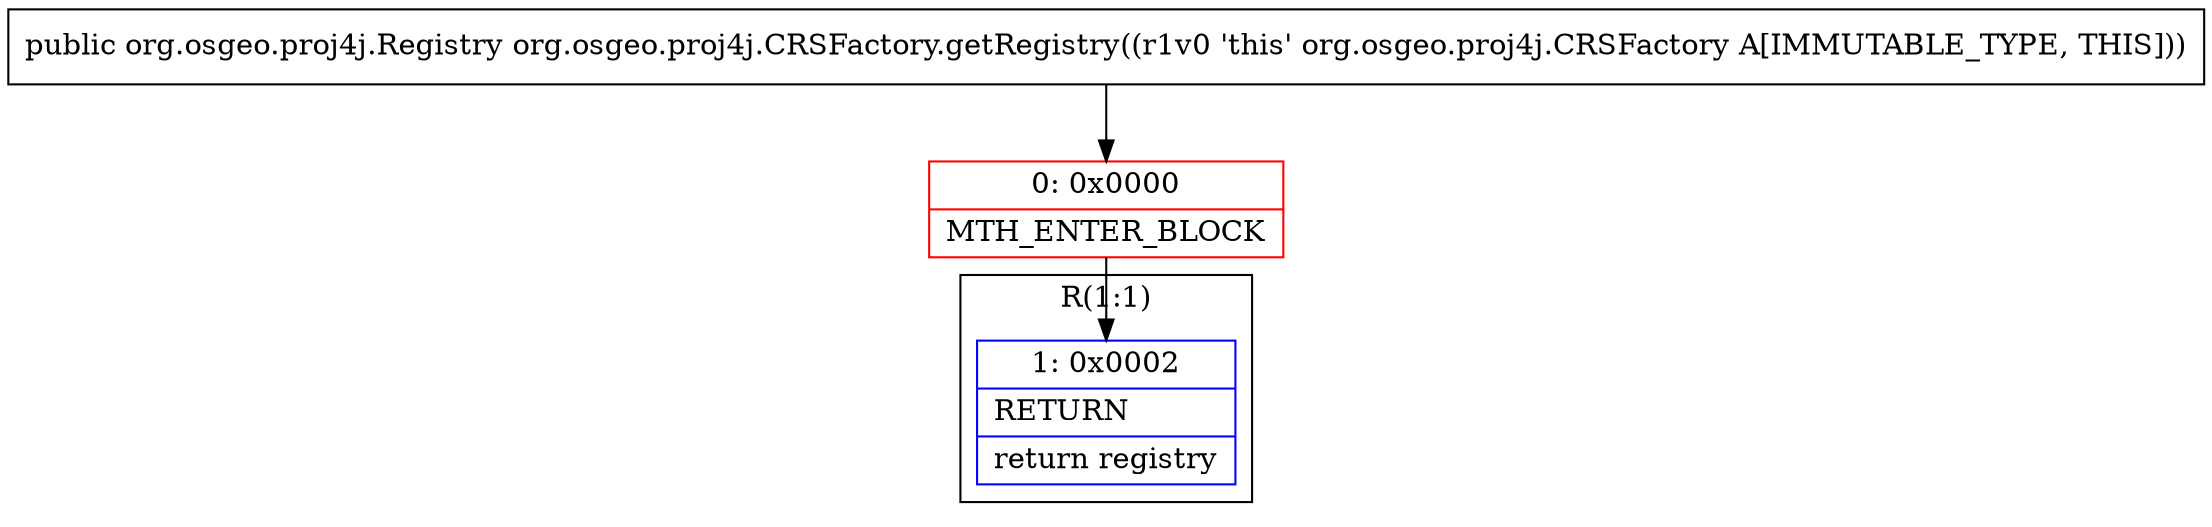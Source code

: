 digraph "CFG fororg.osgeo.proj4j.CRSFactory.getRegistry()Lorg\/osgeo\/proj4j\/Registry;" {
subgraph cluster_Region_336014746 {
label = "R(1:1)";
node [shape=record,color=blue];
Node_1 [shape=record,label="{1\:\ 0x0002|RETURN\l|return registry\l}"];
}
Node_0 [shape=record,color=red,label="{0\:\ 0x0000|MTH_ENTER_BLOCK\l}"];
MethodNode[shape=record,label="{public org.osgeo.proj4j.Registry org.osgeo.proj4j.CRSFactory.getRegistry((r1v0 'this' org.osgeo.proj4j.CRSFactory A[IMMUTABLE_TYPE, THIS])) }"];
MethodNode -> Node_0;
Node_0 -> Node_1;
}

